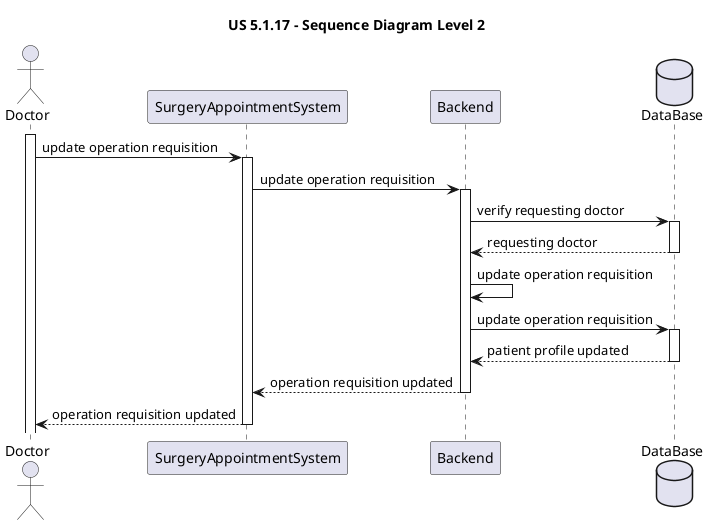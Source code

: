 ﻿@startuml
'https://plantuml.com/sequence-diagram

title US 5.1.17 - Sequence Diagram Level 2

actor Doctor
participant SurgeryAppointmentSystem
participant Backend
database DataBase

activate Doctor

Doctor -> SurgeryAppointmentSystem: update operation requisition

activate SurgeryAppointmentSystem

SurgeryAppointmentSystem -> Backend: update operation requisition

activate Backend 

Backend -> DataBase: verify requesting doctor
activate DataBase

DataBase --> Backend: requesting doctor
deactivate DataBase

Backend -> Backend:update operation requisition

Backend -> DataBase: update operation requisition
activate DataBase

DataBase --> Backend: patient profile updated
deactivate DataBase

Backend --> SurgeryAppointmentSystem: operation requisition updated
deactivate Backend

SurgeryAppointmentSystem --> Doctor: operation requisition updated
deactivate SurgeryAppointmentSystem
@enduml